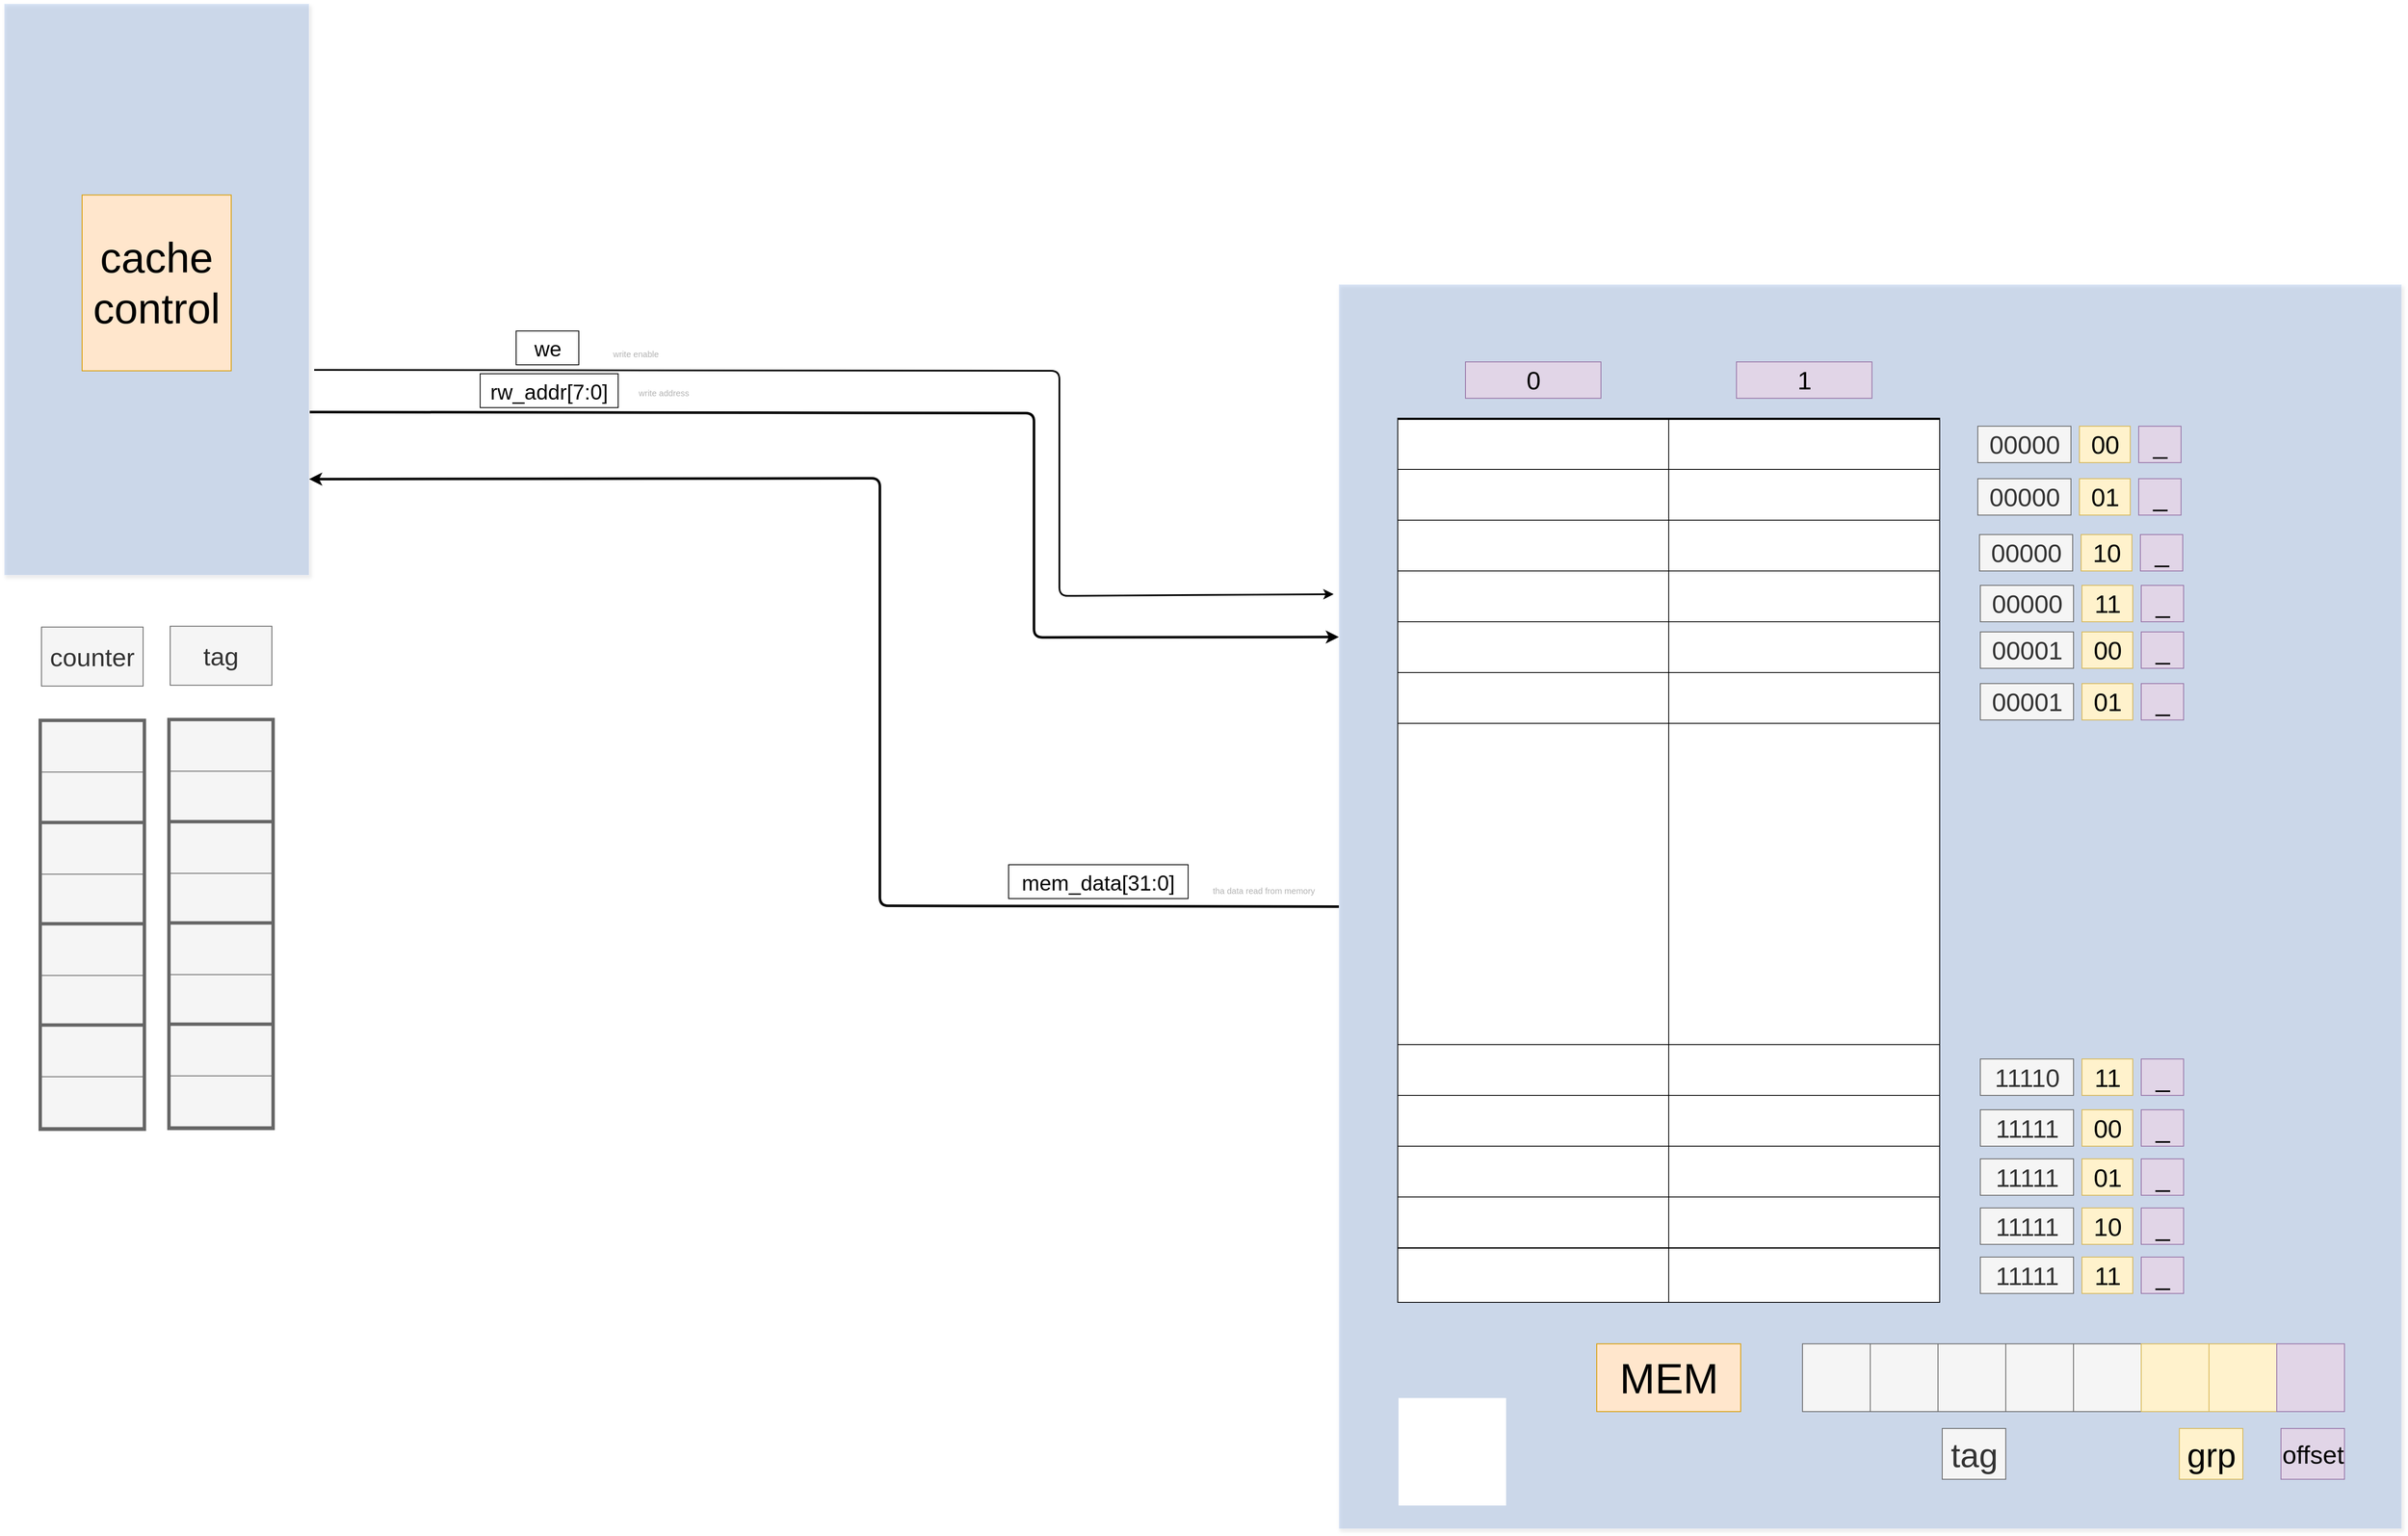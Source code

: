<mxfile version="10.7.1" type="device"><diagram id="1s_dQCbqmpOuJ_vxPCUm" name="第 1 页"><mxGraphModel dx="3586" dy="3207" grid="1" gridSize="10" guides="1" tooltips="1" connect="1" arrows="1" fold="1" page="1" pageScale="1" pageWidth="4681" pageHeight="3300" math="0" shadow="0"><root><mxCell id="0"/><mxCell id="1" parent="0"/><mxCell id="4UeIX0yuR45MKuMmYxj9-1" value="" style="group" vertex="1" connectable="0" parent="1"><mxGeometry x="1094" y="1311.5" width="360" height="675" as="geometry"/></mxCell><mxCell id="4UeIX0yuR45MKuMmYxj9-2" value="" style="rounded=0;whiteSpace=wrap;html=1;glass=0;fillColor=#7EA6E0;strokeColor=#FFFFFF;shadow=1;comic=0;opacity=30;" vertex="1" parent="4UeIX0yuR45MKuMmYxj9-1"><mxGeometry width="360.0" height="675" as="geometry"/></mxCell><mxCell id="4UeIX0yuR45MKuMmYxj9-3" value="cache control" style="rounded=0;whiteSpace=wrap;html=1;fontSize=50;fillColor=#ffe6cc;strokeColor=#d79b00;" vertex="1" parent="4UeIX0yuR45MKuMmYxj9-1"><mxGeometry x="91.959" y="225.865" width="176.082" height="207.692" as="geometry"/></mxCell><mxCell id="4UeIX0yuR45MKuMmYxj9-4" value="" style="group" vertex="1" connectable="0" parent="1"><mxGeometry x="2670" y="1643" width="1255" height="1470" as="geometry"/></mxCell><mxCell id="4UeIX0yuR45MKuMmYxj9-5" value="" style="rounded=0;whiteSpace=wrap;html=1;glass=0;fillColor=#7EA6E0;strokeColor=#FFFFFF;shadow=1;comic=0;opacity=30;" vertex="1" parent="4UeIX0yuR45MKuMmYxj9-4"><mxGeometry width="1255" height="1470" as="geometry"/></mxCell><mxCell id="4UeIX0yuR45MKuMmYxj9-6" value="" style="group" vertex="1" connectable="0" parent="4UeIX0yuR45MKuMmYxj9-4"><mxGeometry x="69.5" y="158" width="640" height="1044.5" as="geometry"/></mxCell><mxCell id="4UeIX0yuR45MKuMmYxj9-7" value="" style="rounded=0;whiteSpace=wrap;html=1;" vertex="1" parent="4UeIX0yuR45MKuMmYxj9-6"><mxGeometry width="640" height="1040" as="geometry"/></mxCell><mxCell id="4UeIX0yuR45MKuMmYxj9-8" value="" style="rounded=0;whiteSpace=wrap;html=1;" vertex="1" parent="4UeIX0yuR45MKuMmYxj9-6"><mxGeometry y="0.5" width="640" height="60" as="geometry"/></mxCell><mxCell id="4UeIX0yuR45MKuMmYxj9-9" value="" style="rounded=0;whiteSpace=wrap;html=1;" vertex="1" parent="4UeIX0yuR45MKuMmYxj9-6"><mxGeometry y="60.5" width="640" height="60" as="geometry"/></mxCell><mxCell id="4UeIX0yuR45MKuMmYxj9-10" value="" style="rounded=0;whiteSpace=wrap;html=1;" vertex="1" parent="4UeIX0yuR45MKuMmYxj9-6"><mxGeometry y="120.5" width="640" height="60" as="geometry"/></mxCell><mxCell id="4UeIX0yuR45MKuMmYxj9-11" value="" style="rounded=0;whiteSpace=wrap;html=1;" vertex="1" parent="4UeIX0yuR45MKuMmYxj9-6"><mxGeometry y="180.5" width="640" height="60" as="geometry"/></mxCell><mxCell id="4UeIX0yuR45MKuMmYxj9-12" value="" style="rounded=0;whiteSpace=wrap;html=1;" vertex="1" parent="4UeIX0yuR45MKuMmYxj9-6"><mxGeometry y="240.5" width="640" height="60" as="geometry"/></mxCell><mxCell id="4UeIX0yuR45MKuMmYxj9-13" value="" style="rounded=0;whiteSpace=wrap;html=1;" vertex="1" parent="4UeIX0yuR45MKuMmYxj9-6"><mxGeometry y="300.5" width="640" height="60" as="geometry"/></mxCell><mxCell id="4UeIX0yuR45MKuMmYxj9-14" value="" style="rounded=0;whiteSpace=wrap;html=1;" vertex="1" parent="4UeIX0yuR45MKuMmYxj9-6"><mxGeometry y="740" width="640" height="60" as="geometry"/></mxCell><mxCell id="4UeIX0yuR45MKuMmYxj9-15" value="" style="rounded=0;whiteSpace=wrap;html=1;" vertex="1" parent="4UeIX0yuR45MKuMmYxj9-6"><mxGeometry y="800" width="640" height="60" as="geometry"/></mxCell><mxCell id="4UeIX0yuR45MKuMmYxj9-16" value="" style="rounded=0;whiteSpace=wrap;html=1;" vertex="1" parent="4UeIX0yuR45MKuMmYxj9-6"><mxGeometry y="980.5" width="640" height="64" as="geometry"/></mxCell><mxCell id="4UeIX0yuR45MKuMmYxj9-17" value="" style="rounded=0;whiteSpace=wrap;html=1;" vertex="1" parent="4UeIX0yuR45MKuMmYxj9-6"><mxGeometry y="920" width="640" height="60" as="geometry"/></mxCell><mxCell id="4UeIX0yuR45MKuMmYxj9-18" value="" style="rounded=0;whiteSpace=wrap;html=1;" vertex="1" parent="4UeIX0yuR45MKuMmYxj9-6"><mxGeometry y="860" width="640" height="60" as="geometry"/></mxCell><mxCell id="4UeIX0yuR45MKuMmYxj9-19" value="" style="rounded=0;whiteSpace=wrap;html=1;backgroundOutline=0;resizable=1;rotatable=1;fillOpacity=0;" vertex="1" parent="4UeIX0yuR45MKuMmYxj9-6"><mxGeometry y="1.5" width="320" height="1043" as="geometry"/></mxCell><mxCell id="4UeIX0yuR45MKuMmYxj9-20" value="" style="rounded=0;whiteSpace=wrap;html=1;backgroundOutline=0;resizable=1;rotatable=1;fillOpacity=0;" vertex="1" parent="4UeIX0yuR45MKuMmYxj9-6"><mxGeometry x="320" y="1.5" width="320" height="1043" as="geometry"/></mxCell><mxCell id="4UeIX0yuR45MKuMmYxj9-21" value="0" style="text;html=1;strokeColor=#9673a6;fillColor=#e1d5e7;align=center;verticalAlign=middle;whiteSpace=wrap;rounded=0;fontSize=30;" vertex="1" parent="4UeIX0yuR45MKuMmYxj9-4"><mxGeometry x="149.5" y="91.5" width="160" height="43" as="geometry"/></mxCell><mxCell id="4UeIX0yuR45MKuMmYxj9-22" value="1" style="text;html=1;strokeColor=#9673a6;fillColor=#e1d5e7;align=center;verticalAlign=middle;whiteSpace=wrap;rounded=0;fontSize=30;" vertex="1" parent="4UeIX0yuR45MKuMmYxj9-4"><mxGeometry x="469.5" y="91.5" width="160" height="43" as="geometry"/></mxCell><mxCell id="4UeIX0yuR45MKuMmYxj9-23" value="MEM" style="rounded=0;whiteSpace=wrap;html=1;fontSize=50;fillColor=#ffe6cc;strokeColor=#d79b00;" vertex="1" parent="4UeIX0yuR45MKuMmYxj9-4"><mxGeometry x="304.5" y="1251.5" width="170" height="80" as="geometry"/></mxCell><mxCell id="4UeIX0yuR45MKuMmYxj9-24" value="" style="group" vertex="1" connectable="0" parent="4UeIX0yuR45MKuMmYxj9-4"><mxGeometry x="754.5" y="167.5" width="240" height="43" as="geometry"/></mxCell><mxCell id="4UeIX0yuR45MKuMmYxj9-25" value="00000" style="text;html=1;strokeColor=#666666;fillColor=#f5f5f5;align=center;verticalAlign=middle;whiteSpace=wrap;rounded=0;fontSize=30;fontColor=#333333;" vertex="1" parent="4UeIX0yuR45MKuMmYxj9-24"><mxGeometry width="110" height="43" as="geometry"/></mxCell><mxCell id="4UeIX0yuR45MKuMmYxj9-26" value="00" style="text;html=1;strokeColor=#d6b656;fillColor=#fff2cc;align=center;verticalAlign=middle;whiteSpace=wrap;rounded=0;fontSize=30;" vertex="1" parent="4UeIX0yuR45MKuMmYxj9-24"><mxGeometry x="120" width="60" height="43" as="geometry"/></mxCell><mxCell id="4UeIX0yuR45MKuMmYxj9-27" value="_" style="text;html=1;strokeColor=#9673a6;fillColor=#e1d5e7;align=center;verticalAlign=middle;whiteSpace=wrap;rounded=0;fontSize=30;" vertex="1" parent="4UeIX0yuR45MKuMmYxj9-24"><mxGeometry x="190" width="50" height="43" as="geometry"/></mxCell><mxCell id="4UeIX0yuR45MKuMmYxj9-28" value="" style="group" vertex="1" connectable="0" parent="4UeIX0yuR45MKuMmYxj9-4"><mxGeometry x="754.5" y="229.5" width="240" height="43" as="geometry"/></mxCell><mxCell id="4UeIX0yuR45MKuMmYxj9-29" value="00000" style="text;html=1;strokeColor=#666666;fillColor=#f5f5f5;align=center;verticalAlign=middle;whiteSpace=wrap;rounded=0;fontSize=30;fontColor=#333333;" vertex="1" parent="4UeIX0yuR45MKuMmYxj9-28"><mxGeometry width="110" height="43" as="geometry"/></mxCell><mxCell id="4UeIX0yuR45MKuMmYxj9-30" value="01" style="text;html=1;strokeColor=#d6b656;fillColor=#fff2cc;align=center;verticalAlign=middle;whiteSpace=wrap;rounded=0;fontSize=30;" vertex="1" parent="4UeIX0yuR45MKuMmYxj9-28"><mxGeometry x="120" width="60" height="43" as="geometry"/></mxCell><mxCell id="4UeIX0yuR45MKuMmYxj9-31" value="_" style="text;html=1;strokeColor=#9673a6;fillColor=#e1d5e7;align=center;verticalAlign=middle;whiteSpace=wrap;rounded=0;fontSize=30;" vertex="1" parent="4UeIX0yuR45MKuMmYxj9-28"><mxGeometry x="190" width="50" height="43" as="geometry"/></mxCell><mxCell id="4UeIX0yuR45MKuMmYxj9-32" value="" style="group" vertex="1" connectable="0" parent="4UeIX0yuR45MKuMmYxj9-4"><mxGeometry x="756.5" y="295.5" width="240" height="43" as="geometry"/></mxCell><mxCell id="4UeIX0yuR45MKuMmYxj9-33" value="00000" style="text;html=1;strokeColor=#666666;fillColor=#f5f5f5;align=center;verticalAlign=middle;whiteSpace=wrap;rounded=0;fontSize=30;fontColor=#333333;" vertex="1" parent="4UeIX0yuR45MKuMmYxj9-32"><mxGeometry width="110" height="43" as="geometry"/></mxCell><mxCell id="4UeIX0yuR45MKuMmYxj9-34" value="10" style="text;html=1;strokeColor=#d6b656;fillColor=#fff2cc;align=center;verticalAlign=middle;whiteSpace=wrap;rounded=0;fontSize=30;" vertex="1" parent="4UeIX0yuR45MKuMmYxj9-32"><mxGeometry x="120" width="60" height="43" as="geometry"/></mxCell><mxCell id="4UeIX0yuR45MKuMmYxj9-35" value="_" style="text;html=1;strokeColor=#9673a6;fillColor=#e1d5e7;align=center;verticalAlign=middle;whiteSpace=wrap;rounded=0;fontSize=30;" vertex="1" parent="4UeIX0yuR45MKuMmYxj9-32"><mxGeometry x="190" width="50" height="43" as="geometry"/></mxCell><mxCell id="4UeIX0yuR45MKuMmYxj9-36" value="" style="group" vertex="1" connectable="0" parent="4UeIX0yuR45MKuMmYxj9-4"><mxGeometry x="757.5" y="355.5" width="240" height="43" as="geometry"/></mxCell><mxCell id="4UeIX0yuR45MKuMmYxj9-37" value="00000" style="text;html=1;strokeColor=#666666;fillColor=#f5f5f5;align=center;verticalAlign=middle;whiteSpace=wrap;rounded=0;fontSize=30;fontColor=#333333;" vertex="1" parent="4UeIX0yuR45MKuMmYxj9-36"><mxGeometry width="110" height="43" as="geometry"/></mxCell><mxCell id="4UeIX0yuR45MKuMmYxj9-38" value="11" style="text;html=1;strokeColor=#d6b656;fillColor=#fff2cc;align=center;verticalAlign=middle;whiteSpace=wrap;rounded=0;fontSize=30;" vertex="1" parent="4UeIX0yuR45MKuMmYxj9-36"><mxGeometry x="120" width="60" height="43" as="geometry"/></mxCell><mxCell id="4UeIX0yuR45MKuMmYxj9-39" value="_" style="text;html=1;strokeColor=#9673a6;fillColor=#e1d5e7;align=center;verticalAlign=middle;whiteSpace=wrap;rounded=0;fontSize=30;" vertex="1" parent="4UeIX0yuR45MKuMmYxj9-36"><mxGeometry x="190" width="50" height="43" as="geometry"/></mxCell><mxCell id="4UeIX0yuR45MKuMmYxj9-40" value="" style="group" vertex="1" connectable="0" parent="4UeIX0yuR45MKuMmYxj9-4"><mxGeometry x="757.5" y="410.5" width="240" height="43" as="geometry"/></mxCell><mxCell id="4UeIX0yuR45MKuMmYxj9-41" value="00001" style="text;html=1;strokeColor=#666666;fillColor=#f5f5f5;align=center;verticalAlign=middle;whiteSpace=wrap;rounded=0;fontSize=30;fontColor=#333333;" vertex="1" parent="4UeIX0yuR45MKuMmYxj9-40"><mxGeometry width="110" height="43" as="geometry"/></mxCell><mxCell id="4UeIX0yuR45MKuMmYxj9-42" value="00" style="text;html=1;strokeColor=#d6b656;fillColor=#fff2cc;align=center;verticalAlign=middle;whiteSpace=wrap;rounded=0;fontSize=30;" vertex="1" parent="4UeIX0yuR45MKuMmYxj9-40"><mxGeometry x="120" width="60" height="43" as="geometry"/></mxCell><mxCell id="4UeIX0yuR45MKuMmYxj9-43" value="_" style="text;html=1;strokeColor=#9673a6;fillColor=#e1d5e7;align=center;verticalAlign=middle;whiteSpace=wrap;rounded=0;fontSize=30;" vertex="1" parent="4UeIX0yuR45MKuMmYxj9-40"><mxGeometry x="190" width="50" height="43" as="geometry"/></mxCell><mxCell id="4UeIX0yuR45MKuMmYxj9-44" value="" style="group" vertex="1" connectable="0" parent="4UeIX0yuR45MKuMmYxj9-4"><mxGeometry x="757.5" y="471.5" width="240" height="43" as="geometry"/></mxCell><mxCell id="4UeIX0yuR45MKuMmYxj9-45" value="00001" style="text;html=1;strokeColor=#666666;fillColor=#f5f5f5;align=center;verticalAlign=middle;whiteSpace=wrap;rounded=0;fontSize=30;fontColor=#333333;" vertex="1" parent="4UeIX0yuR45MKuMmYxj9-44"><mxGeometry width="110" height="43" as="geometry"/></mxCell><mxCell id="4UeIX0yuR45MKuMmYxj9-46" value="01" style="text;html=1;strokeColor=#d6b656;fillColor=#fff2cc;align=center;verticalAlign=middle;whiteSpace=wrap;rounded=0;fontSize=30;" vertex="1" parent="4UeIX0yuR45MKuMmYxj9-44"><mxGeometry x="120" width="60" height="43" as="geometry"/></mxCell><mxCell id="4UeIX0yuR45MKuMmYxj9-47" value="_" style="text;html=1;strokeColor=#9673a6;fillColor=#e1d5e7;align=center;verticalAlign=middle;whiteSpace=wrap;rounded=0;fontSize=30;" vertex="1" parent="4UeIX0yuR45MKuMmYxj9-44"><mxGeometry x="190" width="50" height="43" as="geometry"/></mxCell><mxCell id="4UeIX0yuR45MKuMmYxj9-48" value="" style="group" vertex="1" connectable="0" parent="4UeIX0yuR45MKuMmYxj9-4"><mxGeometry x="757.5" y="1149" width="240" height="43" as="geometry"/></mxCell><mxCell id="4UeIX0yuR45MKuMmYxj9-49" value="11111" style="text;html=1;strokeColor=#666666;fillColor=#f5f5f5;align=center;verticalAlign=middle;whiteSpace=wrap;rounded=0;fontSize=30;fontColor=#333333;" vertex="1" parent="4UeIX0yuR45MKuMmYxj9-48"><mxGeometry width="110" height="43" as="geometry"/></mxCell><mxCell id="4UeIX0yuR45MKuMmYxj9-50" value="11" style="text;html=1;strokeColor=#d6b656;fillColor=#fff2cc;align=center;verticalAlign=middle;whiteSpace=wrap;rounded=0;fontSize=30;" vertex="1" parent="4UeIX0yuR45MKuMmYxj9-48"><mxGeometry x="120" width="60" height="43" as="geometry"/></mxCell><mxCell id="4UeIX0yuR45MKuMmYxj9-51" value="_" style="text;html=1;strokeColor=#9673a6;fillColor=#e1d5e7;align=center;verticalAlign=middle;whiteSpace=wrap;rounded=0;fontSize=30;" vertex="1" parent="4UeIX0yuR45MKuMmYxj9-48"><mxGeometry x="190" width="50" height="43" as="geometry"/></mxCell><mxCell id="4UeIX0yuR45MKuMmYxj9-52" value="" style="group" vertex="1" connectable="0" parent="4UeIX0yuR45MKuMmYxj9-4"><mxGeometry x="757.5" y="1091" width="240" height="43" as="geometry"/></mxCell><mxCell id="4UeIX0yuR45MKuMmYxj9-53" value="11111" style="text;html=1;strokeColor=#666666;fillColor=#f5f5f5;align=center;verticalAlign=middle;whiteSpace=wrap;rounded=0;fontSize=30;fontColor=#333333;" vertex="1" parent="4UeIX0yuR45MKuMmYxj9-52"><mxGeometry width="110" height="43" as="geometry"/></mxCell><mxCell id="4UeIX0yuR45MKuMmYxj9-54" value="10" style="text;html=1;strokeColor=#d6b656;fillColor=#fff2cc;align=center;verticalAlign=middle;whiteSpace=wrap;rounded=0;fontSize=30;" vertex="1" parent="4UeIX0yuR45MKuMmYxj9-52"><mxGeometry x="120" width="60" height="43" as="geometry"/></mxCell><mxCell id="4UeIX0yuR45MKuMmYxj9-55" value="_" style="text;html=1;strokeColor=#9673a6;fillColor=#e1d5e7;align=center;verticalAlign=middle;whiteSpace=wrap;rounded=0;fontSize=30;" vertex="1" parent="4UeIX0yuR45MKuMmYxj9-52"><mxGeometry x="190" width="50" height="43" as="geometry"/></mxCell><mxCell id="4UeIX0yuR45MKuMmYxj9-56" value="" style="group" vertex="1" connectable="0" parent="4UeIX0yuR45MKuMmYxj9-4"><mxGeometry x="757.5" y="1033" width="240" height="43" as="geometry"/></mxCell><mxCell id="4UeIX0yuR45MKuMmYxj9-57" value="11111" style="text;html=1;strokeColor=#666666;fillColor=#f5f5f5;align=center;verticalAlign=middle;whiteSpace=wrap;rounded=0;fontSize=30;fontColor=#333333;" vertex="1" parent="4UeIX0yuR45MKuMmYxj9-56"><mxGeometry width="110" height="43" as="geometry"/></mxCell><mxCell id="4UeIX0yuR45MKuMmYxj9-58" value="01" style="text;html=1;strokeColor=#d6b656;fillColor=#fff2cc;align=center;verticalAlign=middle;whiteSpace=wrap;rounded=0;fontSize=30;" vertex="1" parent="4UeIX0yuR45MKuMmYxj9-56"><mxGeometry x="120" width="60" height="43" as="geometry"/></mxCell><mxCell id="4UeIX0yuR45MKuMmYxj9-59" value="_" style="text;html=1;strokeColor=#9673a6;fillColor=#e1d5e7;align=center;verticalAlign=middle;whiteSpace=wrap;rounded=0;fontSize=30;" vertex="1" parent="4UeIX0yuR45MKuMmYxj9-56"><mxGeometry x="190" width="50" height="43" as="geometry"/></mxCell><mxCell id="4UeIX0yuR45MKuMmYxj9-60" value="" style="group" vertex="1" connectable="0" parent="4UeIX0yuR45MKuMmYxj9-4"><mxGeometry x="757.5" y="975" width="240" height="43" as="geometry"/></mxCell><mxCell id="4UeIX0yuR45MKuMmYxj9-61" value="11111" style="text;html=1;strokeColor=#666666;fillColor=#f5f5f5;align=center;verticalAlign=middle;whiteSpace=wrap;rounded=0;fontSize=30;fontColor=#333333;" vertex="1" parent="4UeIX0yuR45MKuMmYxj9-60"><mxGeometry width="110" height="43" as="geometry"/></mxCell><mxCell id="4UeIX0yuR45MKuMmYxj9-62" value="00" style="text;html=1;strokeColor=#d6b656;fillColor=#fff2cc;align=center;verticalAlign=middle;whiteSpace=wrap;rounded=0;fontSize=30;" vertex="1" parent="4UeIX0yuR45MKuMmYxj9-60"><mxGeometry x="120" width="60" height="43" as="geometry"/></mxCell><mxCell id="4UeIX0yuR45MKuMmYxj9-63" value="_" style="text;html=1;strokeColor=#9673a6;fillColor=#e1d5e7;align=center;verticalAlign=middle;whiteSpace=wrap;rounded=0;fontSize=30;" vertex="1" parent="4UeIX0yuR45MKuMmYxj9-60"><mxGeometry x="190" width="50" height="43" as="geometry"/></mxCell><mxCell id="4UeIX0yuR45MKuMmYxj9-64" value="" style="group" vertex="1" connectable="0" parent="4UeIX0yuR45MKuMmYxj9-4"><mxGeometry x="757.5" y="915" width="240" height="43" as="geometry"/></mxCell><mxCell id="4UeIX0yuR45MKuMmYxj9-65" value="11110" style="text;html=1;strokeColor=#666666;fillColor=#f5f5f5;align=center;verticalAlign=middle;whiteSpace=wrap;rounded=0;fontSize=30;fontColor=#333333;" vertex="1" parent="4UeIX0yuR45MKuMmYxj9-64"><mxGeometry width="110" height="43" as="geometry"/></mxCell><mxCell id="4UeIX0yuR45MKuMmYxj9-66" value="11" style="text;html=1;strokeColor=#d6b656;fillColor=#fff2cc;align=center;verticalAlign=middle;whiteSpace=wrap;rounded=0;fontSize=30;" vertex="1" parent="4UeIX0yuR45MKuMmYxj9-64"><mxGeometry x="120" width="60" height="43" as="geometry"/></mxCell><mxCell id="4UeIX0yuR45MKuMmYxj9-67" value="_" style="text;html=1;strokeColor=#9673a6;fillColor=#e1d5e7;align=center;verticalAlign=middle;whiteSpace=wrap;rounded=0;fontSize=30;" vertex="1" parent="4UeIX0yuR45MKuMmYxj9-64"><mxGeometry x="190" width="50" height="43" as="geometry"/></mxCell><mxCell id="4UeIX0yuR45MKuMmYxj9-68" value="" style="group" vertex="1" connectable="0" parent="4UeIX0yuR45MKuMmYxj9-4"><mxGeometry x="547.5" y="1251.5" width="640" height="160" as="geometry"/></mxCell><mxCell id="4UeIX0yuR45MKuMmYxj9-69" value="" style="whiteSpace=wrap;html=1;aspect=fixed;fontSize=50;fillColor=#f5f5f5;strokeColor=#666666;fontColor=#333333;" vertex="1" parent="4UeIX0yuR45MKuMmYxj9-68"><mxGeometry width="80" height="80" as="geometry"/></mxCell><mxCell id="4UeIX0yuR45MKuMmYxj9-70" value="" style="whiteSpace=wrap;html=1;aspect=fixed;fontSize=50;fillColor=#f5f5f5;strokeColor=#666666;fontColor=#333333;" vertex="1" parent="4UeIX0yuR45MKuMmYxj9-68"><mxGeometry x="80" width="80" height="80" as="geometry"/></mxCell><mxCell id="4UeIX0yuR45MKuMmYxj9-71" value="" style="whiteSpace=wrap;html=1;aspect=fixed;fontSize=50;fillColor=#f5f5f5;strokeColor=#666666;fontColor=#333333;" vertex="1" parent="4UeIX0yuR45MKuMmYxj9-68"><mxGeometry x="160" width="80" height="80" as="geometry"/></mxCell><mxCell id="4UeIX0yuR45MKuMmYxj9-72" value="" style="whiteSpace=wrap;html=1;aspect=fixed;fontSize=50;fillColor=#f5f5f5;strokeColor=#666666;fontColor=#333333;" vertex="1" parent="4UeIX0yuR45MKuMmYxj9-68"><mxGeometry x="240" width="80" height="80" as="geometry"/></mxCell><mxCell id="4UeIX0yuR45MKuMmYxj9-73" value="" style="whiteSpace=wrap;html=1;aspect=fixed;fontSize=50;fillColor=#f5f5f5;strokeColor=#666666;fontColor=#333333;" vertex="1" parent="4UeIX0yuR45MKuMmYxj9-68"><mxGeometry x="320" width="80" height="80" as="geometry"/></mxCell><mxCell id="4UeIX0yuR45MKuMmYxj9-74" value="" style="whiteSpace=wrap;html=1;aspect=fixed;fontSize=50;fillColor=#fff2cc;strokeColor=#d6b656;" vertex="1" parent="4UeIX0yuR45MKuMmYxj9-68"><mxGeometry x="400" width="80" height="80" as="geometry"/></mxCell><mxCell id="4UeIX0yuR45MKuMmYxj9-75" value="" style="whiteSpace=wrap;html=1;aspect=fixed;fontSize=50;fillColor=#fff2cc;strokeColor=#d6b656;" vertex="1" parent="4UeIX0yuR45MKuMmYxj9-68"><mxGeometry x="480" width="80" height="80" as="geometry"/></mxCell><mxCell id="4UeIX0yuR45MKuMmYxj9-76" value="" style="whiteSpace=wrap;html=1;aspect=fixed;fontSize=50;fillColor=#e1d5e7;strokeColor=#9673a6;" vertex="1" parent="4UeIX0yuR45MKuMmYxj9-68"><mxGeometry x="560" width="80" height="80" as="geometry"/></mxCell><mxCell id="4UeIX0yuR45MKuMmYxj9-77" value="tag" style="text;html=1;strokeColor=#666666;fillColor=#f5f5f5;align=center;verticalAlign=middle;whiteSpace=wrap;rounded=0;fontSize=40;fontColor=#333333;" vertex="1" parent="4UeIX0yuR45MKuMmYxj9-68"><mxGeometry x="165" y="100" width="75" height="60" as="geometry"/></mxCell><mxCell id="4UeIX0yuR45MKuMmYxj9-78" value="grp" style="text;html=1;strokeColor=#d6b656;fillColor=#fff2cc;align=center;verticalAlign=middle;whiteSpace=wrap;rounded=0;fontSize=40;" vertex="1" parent="4UeIX0yuR45MKuMmYxj9-68"><mxGeometry x="445" y="100" width="75" height="60" as="geometry"/></mxCell><mxCell id="4UeIX0yuR45MKuMmYxj9-79" value="offset" style="text;html=1;strokeColor=#9673a6;fillColor=#e1d5e7;align=center;verticalAlign=middle;whiteSpace=wrap;rounded=0;fontSize=30;" vertex="1" parent="4UeIX0yuR45MKuMmYxj9-68"><mxGeometry x="565" y="100" width="75" height="60" as="geometry"/></mxCell><mxCell id="4UeIX0yuR45MKuMmYxj9-80" value="" style="group" vertex="1" connectable="0" parent="1"><mxGeometry x="1138" y="2046.793" width="272" height="592.707" as="geometry"/></mxCell><mxCell id="4UeIX0yuR45MKuMmYxj9-81" value="" style="group;fillColor=#f5f5f5;strokeColor=#666666;fontColor=#333333;" vertex="1" connectable="0" parent="4UeIX0yuR45MKuMmYxj9-80"><mxGeometry x="152" y="111.707" width="120" height="480" as="geometry"/></mxCell><mxCell id="4UeIX0yuR45MKuMmYxj9-82" value="" style="group;fillColor=#f5f5f5;strokeColor=#666666;fontColor=#333333;" vertex="1" connectable="0" parent="4UeIX0yuR45MKuMmYxj9-81"><mxGeometry width="120" height="480.0" as="geometry"/></mxCell><mxCell id="4UeIX0yuR45MKuMmYxj9-83" value="" style="group;fillColor=#f5f5f5;strokeColor=#666666;strokeWidth=7;fontColor=#333333;" vertex="1" connectable="0" parent="4UeIX0yuR45MKuMmYxj9-82"><mxGeometry width="120" height="119.625" as="geometry"/></mxCell><mxCell id="4UeIX0yuR45MKuMmYxj9-84" value="" style="rounded=0;whiteSpace=wrap;html=1;fontSize=30;fillColor=#f5f5f5;strokeColor=#666666;fontColor=#333333;" vertex="1" parent="4UeIX0yuR45MKuMmYxj9-83"><mxGeometry y="0.501" width="120" height="119.124" as="geometry"/></mxCell><mxCell id="4UeIX0yuR45MKuMmYxj9-85" value="" style="rounded=0;whiteSpace=wrap;html=1;fontSize=30;fillColor=#f5f5f5;strokeColor=#666666;fontColor=#333333;" vertex="1" parent="4UeIX0yuR45MKuMmYxj9-83"><mxGeometry width="120" height="60.063" as="geometry"/></mxCell><mxCell id="4UeIX0yuR45MKuMmYxj9-86" value="" style="rounded=0;whiteSpace=wrap;html=1;fontSize=30;fillColor=#f5f5f5;strokeColor=#666666;fontColor=#333333;" vertex="1" parent="4UeIX0yuR45MKuMmYxj9-83"><mxGeometry y="59.562" width="120" height="60.063" as="geometry"/></mxCell><mxCell id="4UeIX0yuR45MKuMmYxj9-87" value="" style="group;fillColor=#f5f5f5;strokeColor=#666666;strokeWidth=7;fontColor=#333333;" vertex="1" connectable="0" parent="4UeIX0yuR45MKuMmYxj9-82"><mxGeometry y="120.626" width="120" height="119.625" as="geometry"/></mxCell><mxCell id="4UeIX0yuR45MKuMmYxj9-88" value="" style="rounded=0;whiteSpace=wrap;html=1;fontSize=30;fillColor=#f5f5f5;strokeColor=#666666;fontColor=#333333;" vertex="1" parent="4UeIX0yuR45MKuMmYxj9-87"><mxGeometry y="0.501" width="120" height="119.124" as="geometry"/></mxCell><mxCell id="4UeIX0yuR45MKuMmYxj9-89" value="" style="rounded=0;whiteSpace=wrap;html=1;fontSize=30;fillColor=#f5f5f5;strokeColor=#666666;fontColor=#333333;" vertex="1" parent="4UeIX0yuR45MKuMmYxj9-87"><mxGeometry width="120" height="60.063" as="geometry"/></mxCell><mxCell id="4UeIX0yuR45MKuMmYxj9-90" value="" style="rounded=0;whiteSpace=wrap;html=1;fontSize=30;fillColor=#f5f5f5;strokeColor=#666666;fontColor=#333333;" vertex="1" parent="4UeIX0yuR45MKuMmYxj9-87"><mxGeometry y="59.562" width="120" height="60.063" as="geometry"/></mxCell><mxCell id="4UeIX0yuR45MKuMmYxj9-91" value="" style="group;fillColor=#f5f5f5;strokeColor=#666666;strokeWidth=7;fontColor=#333333;" vertex="1" connectable="0" parent="4UeIX0yuR45MKuMmYxj9-82"><mxGeometry y="240.25" width="120" height="119.625" as="geometry"/></mxCell><mxCell id="4UeIX0yuR45MKuMmYxj9-92" value="" style="rounded=0;whiteSpace=wrap;html=1;fontSize=30;fillColor=#f5f5f5;strokeColor=#666666;fontColor=#333333;" vertex="1" parent="4UeIX0yuR45MKuMmYxj9-91"><mxGeometry y="0.501" width="120" height="119.124" as="geometry"/></mxCell><mxCell id="4UeIX0yuR45MKuMmYxj9-93" value="" style="rounded=0;whiteSpace=wrap;html=1;fontSize=30;fillColor=#f5f5f5;strokeColor=#666666;fontColor=#333333;" vertex="1" parent="4UeIX0yuR45MKuMmYxj9-91"><mxGeometry width="120" height="60.063" as="geometry"/></mxCell><mxCell id="4UeIX0yuR45MKuMmYxj9-94" value="" style="rounded=0;whiteSpace=wrap;html=1;fontSize=30;fillColor=#f5f5f5;strokeColor=#666666;fontColor=#333333;" vertex="1" parent="4UeIX0yuR45MKuMmYxj9-91"><mxGeometry y="59.562" width="120" height="60.063" as="geometry"/></mxCell><mxCell id="4UeIX0yuR45MKuMmYxj9-95" value="" style="group;fillColor=#f5f5f5;strokeColor=#666666;strokeWidth=7;fontColor=#333333;" vertex="1" connectable="0" parent="4UeIX0yuR45MKuMmYxj9-82"><mxGeometry y="359.875" width="120" height="120.125" as="geometry"/></mxCell><mxCell id="4UeIX0yuR45MKuMmYxj9-96" value="" style="rounded=0;whiteSpace=wrap;html=1;fontSize=30;fillColor=#f5f5f5;strokeColor=#666666;fontColor=#333333;" vertex="1" parent="4UeIX0yuR45MKuMmYxj9-95"><mxGeometry y="0.501" width="120" height="119.124" as="geometry"/></mxCell><mxCell id="4UeIX0yuR45MKuMmYxj9-97" value="" style="rounded=0;whiteSpace=wrap;html=1;fontSize=30;fillColor=#f5f5f5;strokeColor=#666666;fontColor=#333333;" vertex="1" parent="4UeIX0yuR45MKuMmYxj9-95"><mxGeometry width="120" height="60.063" as="geometry"/></mxCell><mxCell id="4UeIX0yuR45MKuMmYxj9-98" value="" style="rounded=0;whiteSpace=wrap;html=1;fontSize=30;fillColor=#f5f5f5;strokeColor=#666666;fontColor=#333333;" vertex="1" parent="4UeIX0yuR45MKuMmYxj9-95"><mxGeometry y="59.562" width="120" height="60.063" as="geometry"/></mxCell><mxCell id="4UeIX0yuR45MKuMmYxj9-99" value="tag" style="rounded=0;whiteSpace=wrap;html=1;fontSize=30;fillColor=#f5f5f5;strokeColor=#666666;fontColor=#333333;" vertex="1" parent="4UeIX0yuR45MKuMmYxj9-80"><mxGeometry x="152" width="120" height="69.707" as="geometry"/></mxCell><mxCell id="4UeIX0yuR45MKuMmYxj9-100" value="" style="group;fillColor=#f5f5f5;strokeColor=#666666;fontColor=#333333;" vertex="1" connectable="0" parent="4UeIX0yuR45MKuMmYxj9-80"><mxGeometry y="112.707" width="120" height="480" as="geometry"/></mxCell><mxCell id="4UeIX0yuR45MKuMmYxj9-101" value="" style="group;fillColor=#f5f5f5;strokeColor=#666666;fontColor=#333333;" vertex="1" connectable="0" parent="4UeIX0yuR45MKuMmYxj9-100"><mxGeometry width="120" height="480.0" as="geometry"/></mxCell><mxCell id="4UeIX0yuR45MKuMmYxj9-102" value="" style="group;fillColor=#f5f5f5;strokeColor=#666666;strokeWidth=7;fontColor=#333333;" vertex="1" connectable="0" parent="4UeIX0yuR45MKuMmYxj9-101"><mxGeometry width="120" height="119.625" as="geometry"/></mxCell><mxCell id="4UeIX0yuR45MKuMmYxj9-103" value="" style="rounded=0;whiteSpace=wrap;html=1;fontSize=30;fillColor=#f5f5f5;strokeColor=#666666;fontColor=#333333;" vertex="1" parent="4UeIX0yuR45MKuMmYxj9-102"><mxGeometry y="0.501" width="120" height="119.124" as="geometry"/></mxCell><mxCell id="4UeIX0yuR45MKuMmYxj9-104" value="" style="rounded=0;whiteSpace=wrap;html=1;fontSize=30;fillColor=#f5f5f5;strokeColor=#666666;fontColor=#333333;" vertex="1" parent="4UeIX0yuR45MKuMmYxj9-102"><mxGeometry width="120" height="60.063" as="geometry"/></mxCell><mxCell id="4UeIX0yuR45MKuMmYxj9-105" value="" style="rounded=0;whiteSpace=wrap;html=1;fontSize=30;fillColor=#f5f5f5;strokeColor=#666666;fontColor=#333333;" vertex="1" parent="4UeIX0yuR45MKuMmYxj9-102"><mxGeometry y="59.562" width="120" height="60.063" as="geometry"/></mxCell><mxCell id="4UeIX0yuR45MKuMmYxj9-106" value="" style="group;fillColor=#f5f5f5;strokeColor=#666666;strokeWidth=7;fontColor=#333333;" vertex="1" connectable="0" parent="4UeIX0yuR45MKuMmYxj9-101"><mxGeometry y="120.626" width="120" height="119.625" as="geometry"/></mxCell><mxCell id="4UeIX0yuR45MKuMmYxj9-107" value="" style="rounded=0;whiteSpace=wrap;html=1;fontSize=30;fillColor=#f5f5f5;strokeColor=#666666;fontColor=#333333;" vertex="1" parent="4UeIX0yuR45MKuMmYxj9-106"><mxGeometry y="0.501" width="120" height="119.124" as="geometry"/></mxCell><mxCell id="4UeIX0yuR45MKuMmYxj9-108" value="" style="rounded=0;whiteSpace=wrap;html=1;fontSize=30;fillColor=#f5f5f5;strokeColor=#666666;fontColor=#333333;" vertex="1" parent="4UeIX0yuR45MKuMmYxj9-106"><mxGeometry width="120" height="60.063" as="geometry"/></mxCell><mxCell id="4UeIX0yuR45MKuMmYxj9-109" value="" style="rounded=0;whiteSpace=wrap;html=1;fontSize=30;fillColor=#f5f5f5;strokeColor=#666666;fontColor=#333333;" vertex="1" parent="4UeIX0yuR45MKuMmYxj9-106"><mxGeometry y="59.562" width="120" height="60.063" as="geometry"/></mxCell><mxCell id="4UeIX0yuR45MKuMmYxj9-110" value="" style="group;fillColor=#f5f5f5;strokeColor=#666666;strokeWidth=7;fontColor=#333333;" vertex="1" connectable="0" parent="4UeIX0yuR45MKuMmYxj9-101"><mxGeometry y="240.25" width="120" height="119.625" as="geometry"/></mxCell><mxCell id="4UeIX0yuR45MKuMmYxj9-111" value="" style="rounded=0;whiteSpace=wrap;html=1;fontSize=30;fillColor=#f5f5f5;strokeColor=#666666;fontColor=#333333;" vertex="1" parent="4UeIX0yuR45MKuMmYxj9-110"><mxGeometry y="0.501" width="120" height="119.124" as="geometry"/></mxCell><mxCell id="4UeIX0yuR45MKuMmYxj9-112" value="" style="rounded=0;whiteSpace=wrap;html=1;fontSize=30;fillColor=#f5f5f5;strokeColor=#666666;fontColor=#333333;" vertex="1" parent="4UeIX0yuR45MKuMmYxj9-110"><mxGeometry width="120" height="60.063" as="geometry"/></mxCell><mxCell id="4UeIX0yuR45MKuMmYxj9-113" value="" style="rounded=0;whiteSpace=wrap;html=1;fontSize=30;fillColor=#f5f5f5;strokeColor=#666666;fontColor=#333333;" vertex="1" parent="4UeIX0yuR45MKuMmYxj9-110"><mxGeometry y="59.562" width="120" height="60.063" as="geometry"/></mxCell><mxCell id="4UeIX0yuR45MKuMmYxj9-114" value="" style="group;fillColor=#f5f5f5;strokeColor=#666666;strokeWidth=7;fontColor=#333333;" vertex="1" connectable="0" parent="4UeIX0yuR45MKuMmYxj9-101"><mxGeometry y="359.875" width="120" height="120.125" as="geometry"/></mxCell><mxCell id="4UeIX0yuR45MKuMmYxj9-115" value="" style="rounded=0;whiteSpace=wrap;html=1;fontSize=30;fillColor=#f5f5f5;strokeColor=#666666;fontColor=#333333;" vertex="1" parent="4UeIX0yuR45MKuMmYxj9-114"><mxGeometry y="0.501" width="120" height="119.124" as="geometry"/></mxCell><mxCell id="4UeIX0yuR45MKuMmYxj9-116" value="" style="rounded=0;whiteSpace=wrap;html=1;fontSize=30;fillColor=#f5f5f5;strokeColor=#666666;fontColor=#333333;" vertex="1" parent="4UeIX0yuR45MKuMmYxj9-114"><mxGeometry width="120" height="60.063" as="geometry"/></mxCell><mxCell id="4UeIX0yuR45MKuMmYxj9-117" value="" style="rounded=0;whiteSpace=wrap;html=1;fontSize=30;fillColor=#f5f5f5;strokeColor=#666666;fontColor=#333333;" vertex="1" parent="4UeIX0yuR45MKuMmYxj9-114"><mxGeometry y="59.562" width="120" height="60.063" as="geometry"/></mxCell><mxCell id="4UeIX0yuR45MKuMmYxj9-118" value="counter" style="rounded=0;whiteSpace=wrap;html=1;fontSize=30;fillColor=#f5f5f5;strokeColor=#666666;fontColor=#333333;" vertex="1" parent="4UeIX0yuR45MKuMmYxj9-80"><mxGeometry y="1" width="120" height="69.707" as="geometry"/></mxCell><mxCell id="4UeIX0yuR45MKuMmYxj9-125" value="we" style="rounded=0;whiteSpace=wrap;html=1;fontSize=25;" vertex="1" parent="1"><mxGeometry x="1698.5" y="1698" width="74" height="40" as="geometry"/></mxCell><mxCell id="4UeIX0yuR45MKuMmYxj9-126" value="write enable" style="text;html=1;strokeColor=none;fillColor=none;align=center;verticalAlign=middle;whiteSpace=wrap;rounded=0;fontSize=10;fontColor=#B3B3B3;fontFamily=Helvetica;" vertex="1" parent="1"><mxGeometry x="1746.5" y="1715" width="186" height="20" as="geometry"/></mxCell><mxCell id="4UeIX0yuR45MKuMmYxj9-129" value="" style="endArrow=classic;html=1;exitX=1;exitY=0.25;exitDx=0;exitDy=0;strokeWidth=2;entryX=-0.003;entryY=0.182;entryDx=0;entryDy=0;entryPerimeter=0;" edge="1" parent="1"><mxGeometry width="50" height="50" relative="1" as="geometry"><mxPoint x="1460" y="1744" as="sourcePoint"/><mxPoint x="2663.818" y="2008.909" as="targetPoint"/><Array as="points"><mxPoint x="2340" y="1745"/><mxPoint x="2340" y="2011"/></Array></mxGeometry></mxCell><mxCell id="4UeIX0yuR45MKuMmYxj9-130" value="" style="endArrow=classic;html=1;exitX=0.998;exitY=0.564;exitDx=0;exitDy=0;strokeWidth=3;entryX=-0.003;entryY=0.182;entryDx=0;entryDy=0;entryPerimeter=0;exitPerimeter=0;" edge="1" parent="1"><mxGeometry width="50" height="50" relative="1" as="geometry"><mxPoint x="1454.727" y="1793.727" as="sourcePoint"/><mxPoint x="2670" y="2059.5" as="targetPoint"/><Array as="points"><mxPoint x="2310" y="1795"/><mxPoint x="2310" y="2060"/></Array></mxGeometry></mxCell><mxCell id="4UeIX0yuR45MKuMmYxj9-131" value="rw_addr[7:0]&lt;br&gt;" style="rounded=0;whiteSpace=wrap;html=1;fontSize=25;" vertex="1" parent="1"><mxGeometry x="1656" y="1748.5" width="163" height="40" as="geometry"/></mxCell><mxCell id="4UeIX0yuR45MKuMmYxj9-132" value="write address" style="text;html=1;strokeColor=none;fillColor=none;align=center;verticalAlign=middle;whiteSpace=wrap;rounded=0;fontSize=10;fontColor=#B3B3B3;fontFamily=Helvetica;" vertex="1" parent="1"><mxGeometry x="1780" y="1761" width="186" height="20" as="geometry"/></mxCell><mxCell id="4UeIX0yuR45MKuMmYxj9-133" value="" style="endArrow=classic;html=1;exitX=0;exitY=0.5;exitDx=0;exitDy=0;entryX=1.008;entryY=0.165;entryDx=0;entryDy=0;entryPerimeter=0;strokeWidth=3;" edge="1" parent="1" source="4UeIX0yuR45MKuMmYxj9-5"><mxGeometry width="50" height="50" relative="1" as="geometry"><mxPoint x="2666" y="1169" as="sourcePoint"/><mxPoint x="1454" y="1873" as="targetPoint"/><Array as="points"><mxPoint x="2128" y="2377"/><mxPoint x="2128" y="1872"/></Array></mxGeometry></mxCell><mxCell id="4UeIX0yuR45MKuMmYxj9-134" value="mem_data[31:0]" style="rounded=0;whiteSpace=wrap;html=1;fontSize=25;" vertex="1" parent="1"><mxGeometry x="2280" y="2328.5" width="212" height="40" as="geometry"/></mxCell><mxCell id="4UeIX0yuR45MKuMmYxj9-135" value="tha data read from memory" style="text;html=1;strokeColor=none;fillColor=none;align=center;verticalAlign=middle;whiteSpace=wrap;rounded=0;fontSize=10;fontColor=#B3B3B3;fontFamily=Helvetica;" vertex="1" parent="1"><mxGeometry x="2493" y="2348.5" width="177" height="20" as="geometry"/></mxCell></root></mxGraphModel></diagram></mxfile>